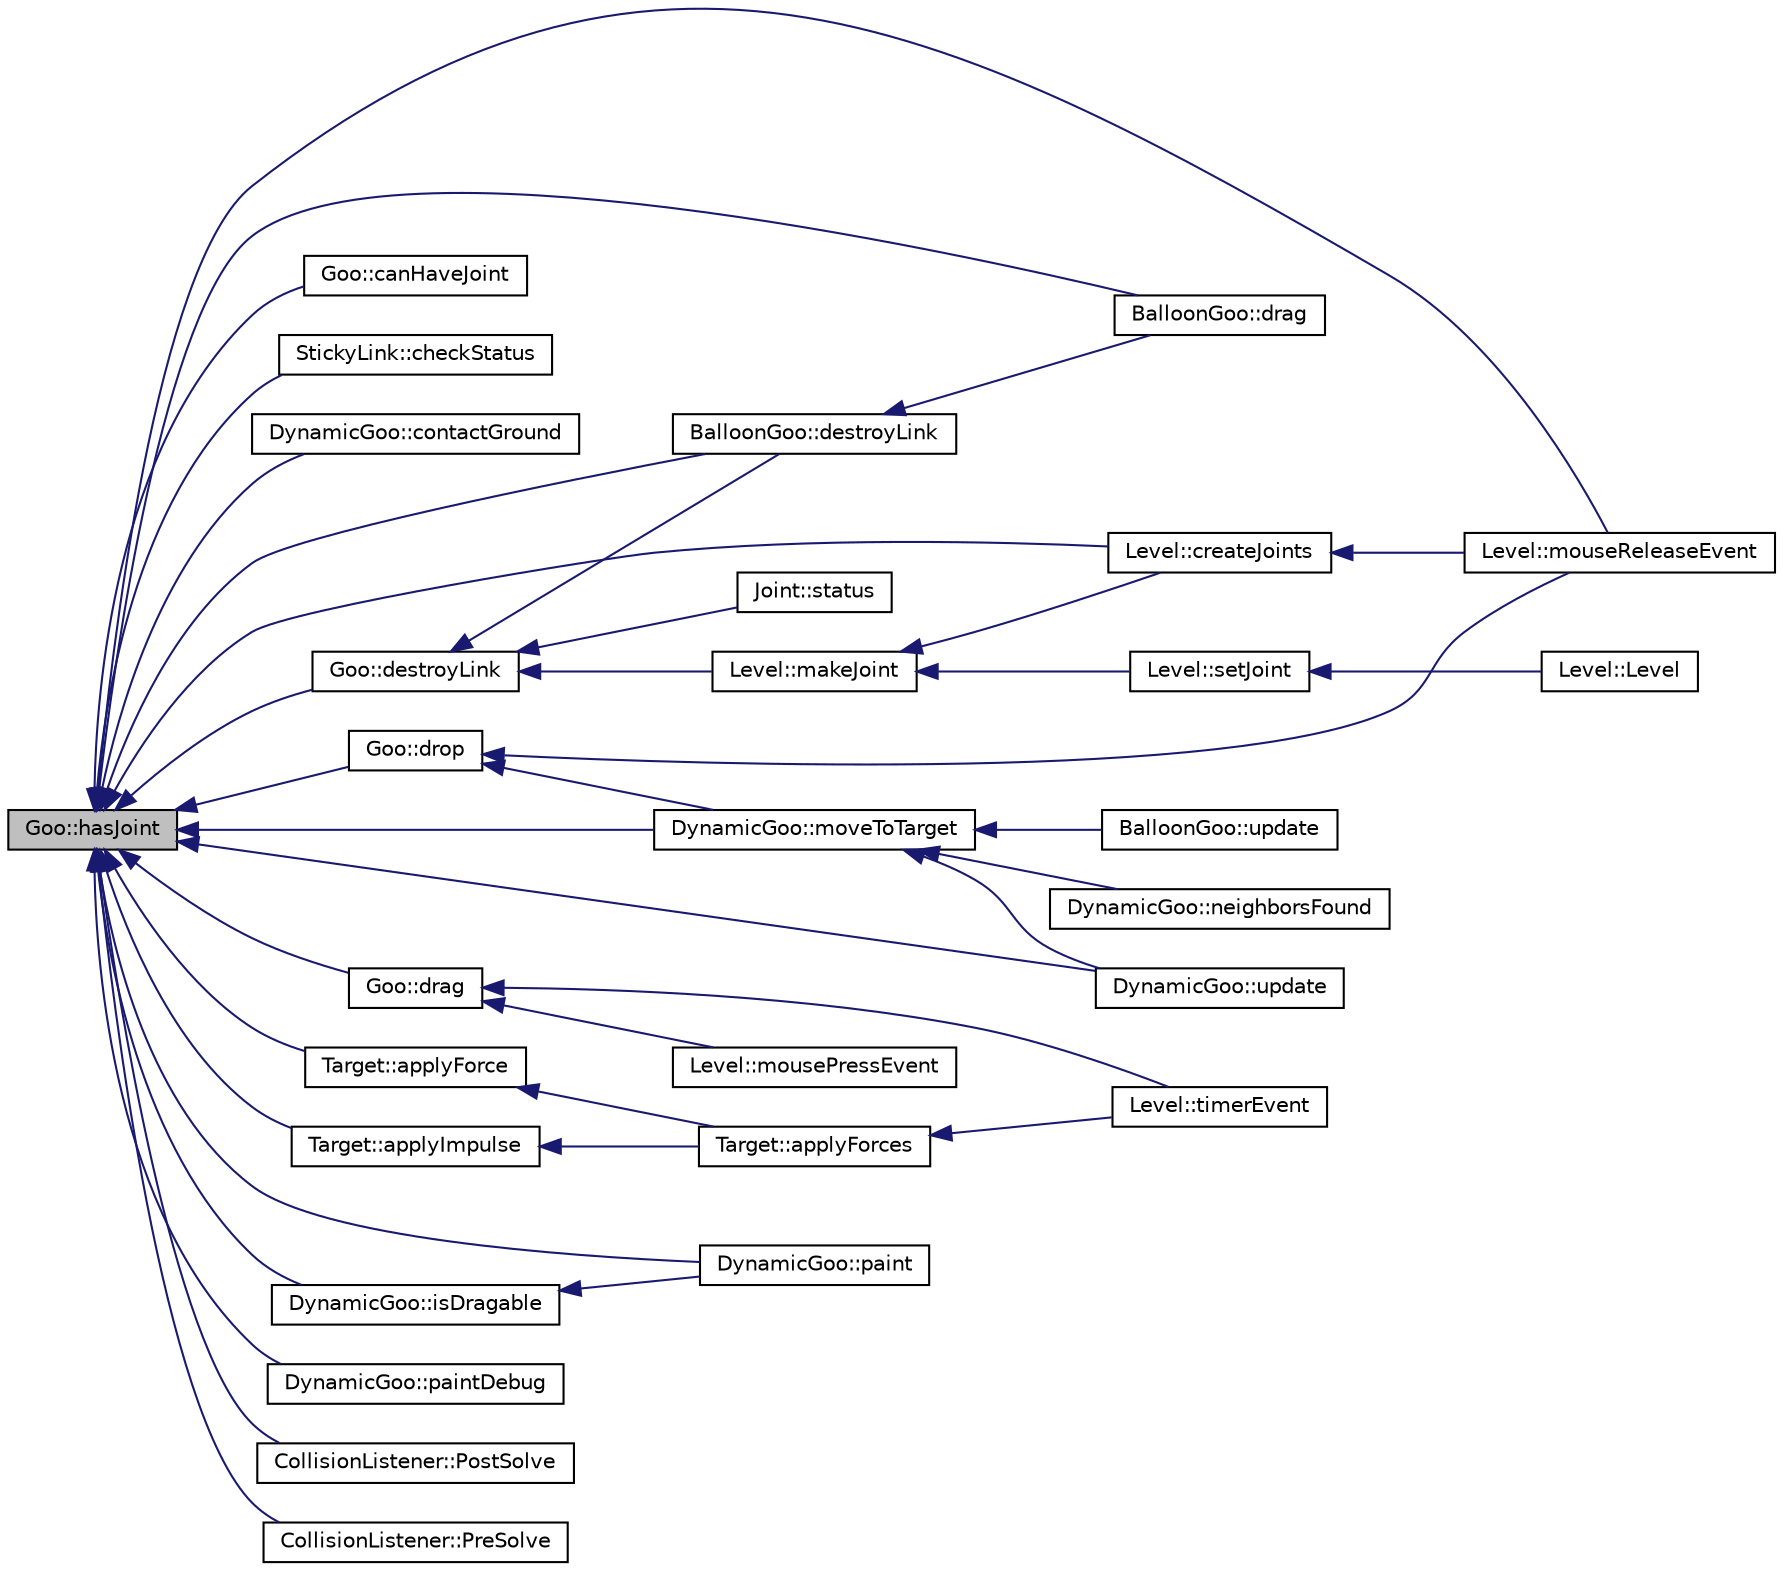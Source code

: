digraph G
{
  edge [fontname="Helvetica",fontsize="10",labelfontname="Helvetica",labelfontsize="10"];
  node [fontname="Helvetica",fontsize="10",shape=record];
  rankdir="LR";
  Node1 [label="Goo::hasJoint",height=0.2,width=0.4,color="black", fillcolor="grey75", style="filled" fontcolor="black"];
  Node1 -> Node2 [dir="back",color="midnightblue",fontsize="10",style="solid",fontname="Helvetica"];
  Node2 [label="Target::applyForce",height=0.2,width=0.4,color="black", fillcolor="white", style="filled",URL="$classTarget.html#a0df704809ddf39b233c2f144af6e805a"];
  Node2 -> Node3 [dir="back",color="midnightblue",fontsize="10",style="solid",fontname="Helvetica"];
  Node3 [label="Target::applyForces",height=0.2,width=0.4,color="black", fillcolor="white", style="filled",URL="$classTarget.html#af7417d1a5f45b07919cfcc3aede4d4be"];
  Node3 -> Node4 [dir="back",color="midnightblue",fontsize="10",style="solid",fontname="Helvetica"];
  Node4 [label="Level::timerEvent",height=0.2,width=0.4,color="black", fillcolor="white", style="filled",URL="$classLevel.html#a47263f00b559de3fce0164f9efac0f6b"];
  Node1 -> Node5 [dir="back",color="midnightblue",fontsize="10",style="solid",fontname="Helvetica"];
  Node5 [label="Target::applyImpulse",height=0.2,width=0.4,color="black", fillcolor="white", style="filled",URL="$classTarget.html#a6d597b44d774f30629c6a2837dfed004"];
  Node5 -> Node3 [dir="back",color="midnightblue",fontsize="10",style="solid",fontname="Helvetica"];
  Node1 -> Node6 [dir="back",color="midnightblue",fontsize="10",style="solid",fontname="Helvetica"];
  Node6 [label="Goo::canHaveJoint",height=0.2,width=0.4,color="black", fillcolor="white", style="filled",URL="$classGoo.html#a712b5e76a1ebbc008e60a6eadbc778a3"];
  Node1 -> Node7 [dir="back",color="midnightblue",fontsize="10",style="solid",fontname="Helvetica"];
  Node7 [label="StickyLink::checkStatus",height=0.2,width=0.4,color="black", fillcolor="white", style="filled",URL="$classStickyLink.html#aad4deb0273fb686e650d6707027cd7e0"];
  Node1 -> Node8 [dir="back",color="midnightblue",fontsize="10",style="solid",fontname="Helvetica"];
  Node8 [label="DynamicGoo::contactGround",height=0.2,width=0.4,color="black", fillcolor="white", style="filled",URL="$classDynamicGoo.html#ac9db157f0df5a17a426b2f9041b55b64"];
  Node1 -> Node9 [dir="back",color="midnightblue",fontsize="10",style="solid",fontname="Helvetica"];
  Node9 [label="Level::createJoints",height=0.2,width=0.4,color="black", fillcolor="white", style="filled",URL="$classLevel.html#a753ed1a47f268859a713123dc640839c"];
  Node9 -> Node10 [dir="back",color="midnightblue",fontsize="10",style="solid",fontname="Helvetica"];
  Node10 [label="Level::mouseReleaseEvent",height=0.2,width=0.4,color="black", fillcolor="white", style="filled",URL="$classLevel.html#a77722ba24f938b7a0707f755e635a8f6"];
  Node1 -> Node11 [dir="back",color="midnightblue",fontsize="10",style="solid",fontname="Helvetica"];
  Node11 [label="BalloonGoo::destroyLink",height=0.2,width=0.4,color="black", fillcolor="white", style="filled",URL="$classBalloonGoo.html#a59cf791c7a06780b5554c26a91db2f89"];
  Node11 -> Node12 [dir="back",color="midnightblue",fontsize="10",style="solid",fontname="Helvetica"];
  Node12 [label="BalloonGoo::drag",height=0.2,width=0.4,color="black", fillcolor="white", style="filled",URL="$classBalloonGoo.html#ae9ef25d1505c114f637edbfe9318ab2e"];
  Node1 -> Node13 [dir="back",color="midnightblue",fontsize="10",style="solid",fontname="Helvetica"];
  Node13 [label="Goo::destroyLink",height=0.2,width=0.4,color="black", fillcolor="white", style="filled",URL="$classGoo.html#a8105c971d0f98551e80be333c4658447"];
  Node13 -> Node11 [dir="back",color="midnightblue",fontsize="10",style="solid",fontname="Helvetica"];
  Node13 -> Node14 [dir="back",color="midnightblue",fontsize="10",style="solid",fontname="Helvetica"];
  Node14 [label="Joint::status",height=0.2,width=0.4,color="black", fillcolor="white", style="filled",URL="$classJoint.html#a89a605f4bba20f2448988412595f4360"];
  Node13 -> Node15 [dir="back",color="midnightblue",fontsize="10",style="solid",fontname="Helvetica"];
  Node15 [label="Level::makeJoint",height=0.2,width=0.4,color="black", fillcolor="white", style="filled",URL="$classLevel.html#ab40a5647912f4ef6e3a70b0afd75027b"];
  Node15 -> Node9 [dir="back",color="midnightblue",fontsize="10",style="solid",fontname="Helvetica"];
  Node15 -> Node16 [dir="back",color="midnightblue",fontsize="10",style="solid",fontname="Helvetica"];
  Node16 [label="Level::setJoint",height=0.2,width=0.4,color="black", fillcolor="white", style="filled",URL="$classLevel.html#a4ba1126389807119ad1d21bd51f86210"];
  Node16 -> Node17 [dir="back",color="midnightblue",fontsize="10",style="solid",fontname="Helvetica"];
  Node17 [label="Level::Level",height=0.2,width=0.4,color="black", fillcolor="white", style="filled",URL="$classLevel.html#aab4805fc7397cd5ab9d9852a1d403a0d"];
  Node1 -> Node12 [dir="back",color="midnightblue",fontsize="10",style="solid",fontname="Helvetica"];
  Node1 -> Node18 [dir="back",color="midnightblue",fontsize="10",style="solid",fontname="Helvetica"];
  Node18 [label="Goo::drag",height=0.2,width=0.4,color="black", fillcolor="white", style="filled",URL="$classGoo.html#a4b6f592d1fb19b96b167330972c000f3"];
  Node18 -> Node19 [dir="back",color="midnightblue",fontsize="10",style="solid",fontname="Helvetica"];
  Node19 [label="Level::mousePressEvent",height=0.2,width=0.4,color="black", fillcolor="white", style="filled",URL="$classLevel.html#a1c79d132de43fe2a6b054e0396af43f7"];
  Node18 -> Node4 [dir="back",color="midnightblue",fontsize="10",style="solid",fontname="Helvetica"];
  Node1 -> Node20 [dir="back",color="midnightblue",fontsize="10",style="solid",fontname="Helvetica"];
  Node20 [label="Goo::drop",height=0.2,width=0.4,color="black", fillcolor="white", style="filled",URL="$classGoo.html#a76fbb315a47371814056336480a95e31"];
  Node20 -> Node10 [dir="back",color="midnightblue",fontsize="10",style="solid",fontname="Helvetica"];
  Node20 -> Node21 [dir="back",color="midnightblue",fontsize="10",style="solid",fontname="Helvetica"];
  Node21 [label="DynamicGoo::moveToTarget",height=0.2,width=0.4,color="black", fillcolor="white", style="filled",URL="$classDynamicGoo.html#ab7b16f5f503004a0d55f824e9c7d5c28"];
  Node21 -> Node22 [dir="back",color="midnightblue",fontsize="10",style="solid",fontname="Helvetica"];
  Node22 [label="DynamicGoo::neighborsFound",height=0.2,width=0.4,color="black", fillcolor="white", style="filled",URL="$classDynamicGoo.html#ae8998daa33c6cc471d70c16fbb752075"];
  Node21 -> Node23 [dir="back",color="midnightblue",fontsize="10",style="solid",fontname="Helvetica"];
  Node23 [label="BalloonGoo::update",height=0.2,width=0.4,color="black", fillcolor="white", style="filled",URL="$classBalloonGoo.html#af5f6a827b0786213637689f48ca7e329"];
  Node21 -> Node24 [dir="back",color="midnightblue",fontsize="10",style="solid",fontname="Helvetica"];
  Node24 [label="DynamicGoo::update",height=0.2,width=0.4,color="black", fillcolor="white", style="filled",URL="$classDynamicGoo.html#a6e921cea42c85947d4a7757f7f2d454d"];
  Node1 -> Node25 [dir="back",color="midnightblue",fontsize="10",style="solid",fontname="Helvetica"];
  Node25 [label="DynamicGoo::isDragable",height=0.2,width=0.4,color="black", fillcolor="white", style="filled",URL="$classDynamicGoo.html#ae82ec2cc83a790b789f7e0bc35646ef1"];
  Node25 -> Node26 [dir="back",color="midnightblue",fontsize="10",style="solid",fontname="Helvetica"];
  Node26 [label="DynamicGoo::paint",height=0.2,width=0.4,color="black", fillcolor="white", style="filled",URL="$classDynamicGoo.html#a99c36b2d16a431f50669bf69bbd88098"];
  Node1 -> Node10 [dir="back",color="midnightblue",fontsize="10",style="solid",fontname="Helvetica"];
  Node1 -> Node21 [dir="back",color="midnightblue",fontsize="10",style="solid",fontname="Helvetica"];
  Node1 -> Node26 [dir="back",color="midnightblue",fontsize="10",style="solid",fontname="Helvetica"];
  Node1 -> Node27 [dir="back",color="midnightblue",fontsize="10",style="solid",fontname="Helvetica"];
  Node27 [label="DynamicGoo::paintDebug",height=0.2,width=0.4,color="black", fillcolor="white", style="filled",URL="$classDynamicGoo.html#a4218abdbad0c65a846415ca29f664f77"];
  Node1 -> Node28 [dir="back",color="midnightblue",fontsize="10",style="solid",fontname="Helvetica"];
  Node28 [label="CollisionListener::PostSolve",height=0.2,width=0.4,color="black", fillcolor="white", style="filled",URL="$classCollisionListener.html#a031bc60d472eb4c2996bfc2be6fbc83f"];
  Node1 -> Node29 [dir="back",color="midnightblue",fontsize="10",style="solid",fontname="Helvetica"];
  Node29 [label="CollisionListener::PreSolve",height=0.2,width=0.4,color="black", fillcolor="white", style="filled",URL="$classCollisionListener.html#accc6ff23dcbf8cbef31e68fe3c56837a"];
  Node1 -> Node24 [dir="back",color="midnightblue",fontsize="10",style="solid",fontname="Helvetica"];
}
